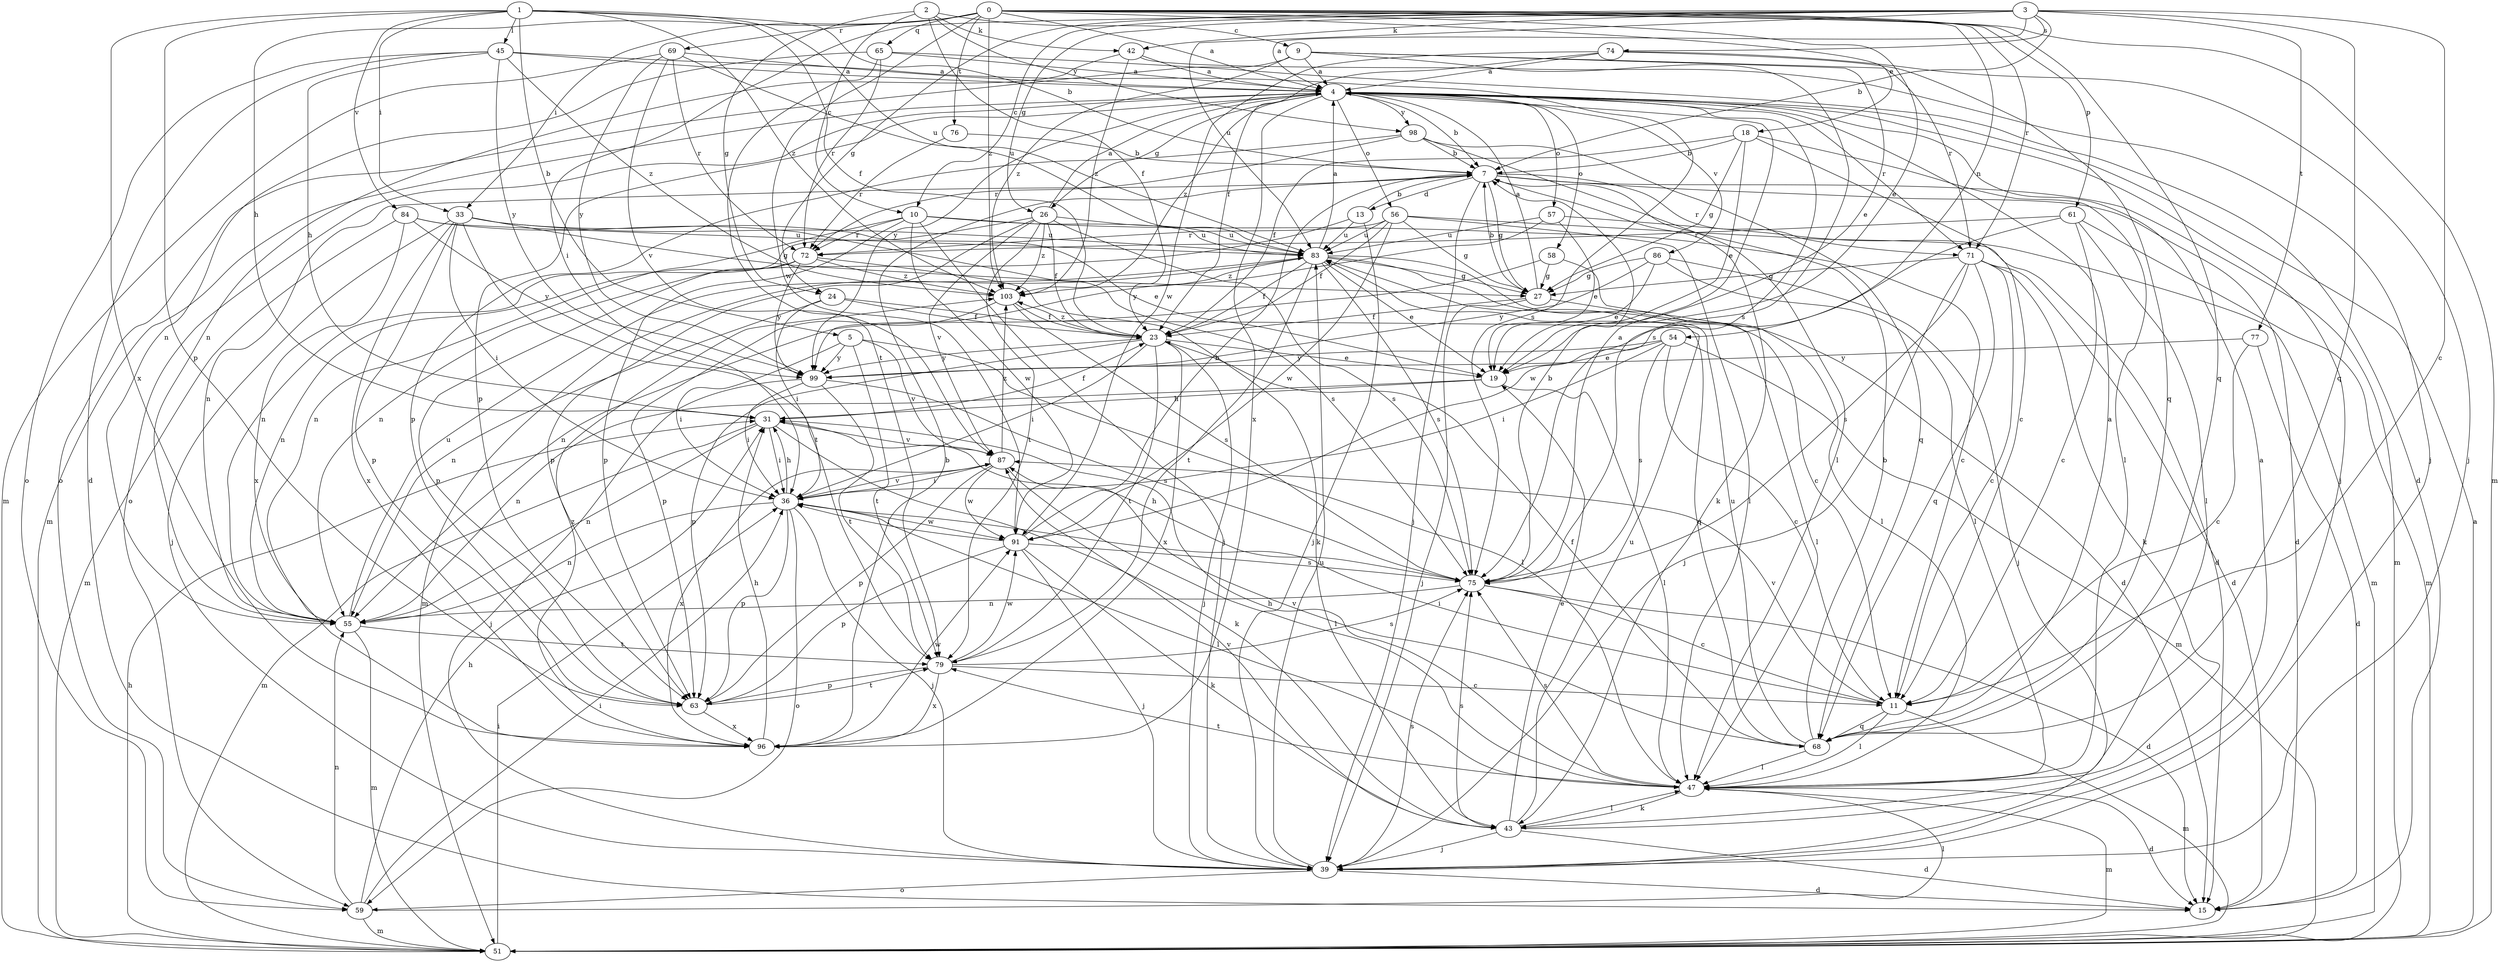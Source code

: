 strict digraph  {
0;
1;
2;
3;
4;
5;
7;
9;
10;
11;
13;
15;
18;
19;
23;
24;
26;
27;
31;
33;
36;
39;
42;
43;
45;
47;
51;
54;
55;
56;
57;
58;
59;
61;
63;
65;
68;
69;
71;
72;
74;
75;
76;
77;
79;
83;
84;
86;
87;
91;
96;
98;
99;
103;
0 -> 4  [label=a];
0 -> 18  [label=e];
0 -> 19  [label=e];
0 -> 31  [label=h];
0 -> 33  [label=i];
0 -> 51  [label=m];
0 -> 54  [label=n];
0 -> 61  [label=p];
0 -> 65  [label=q];
0 -> 68  [label=q];
0 -> 69  [label=r];
0 -> 71  [label=r];
0 -> 76  [label=t];
0 -> 91  [label=w];
0 -> 103  [label=z];
1 -> 5  [label=b];
1 -> 7  [label=b];
1 -> 23  [label=f];
1 -> 33  [label=i];
1 -> 45  [label=l];
1 -> 63  [label=p];
1 -> 83  [label=u];
1 -> 84  [label=v];
1 -> 96  [label=x];
1 -> 103  [label=z];
2 -> 9  [label=c];
2 -> 10  [label=c];
2 -> 23  [label=f];
2 -> 24  [label=g];
2 -> 42  [label=k];
2 -> 98  [label=y];
3 -> 4  [label=a];
3 -> 7  [label=b];
3 -> 10  [label=c];
3 -> 11  [label=c];
3 -> 24  [label=g];
3 -> 26  [label=g];
3 -> 36  [label=i];
3 -> 42  [label=k];
3 -> 68  [label=q];
3 -> 74  [label=s];
3 -> 77  [label=t];
3 -> 83  [label=u];
4 -> 7  [label=b];
4 -> 26  [label=g];
4 -> 39  [label=j];
4 -> 51  [label=m];
4 -> 56  [label=o];
4 -> 57  [label=o];
4 -> 58  [label=o];
4 -> 59  [label=o];
4 -> 63  [label=p];
4 -> 71  [label=r];
4 -> 75  [label=s];
4 -> 86  [label=v];
4 -> 96  [label=x];
4 -> 98  [label=y];
4 -> 99  [label=y];
4 -> 103  [label=z];
5 -> 36  [label=i];
5 -> 47  [label=l];
5 -> 79  [label=t];
5 -> 87  [label=v];
5 -> 99  [label=y];
7 -> 13  [label=d];
7 -> 15  [label=d];
7 -> 27  [label=g];
7 -> 39  [label=j];
7 -> 43  [label=k];
7 -> 51  [label=m];
7 -> 55  [label=n];
7 -> 71  [label=r];
9 -> 4  [label=a];
9 -> 19  [label=e];
9 -> 59  [label=o];
9 -> 71  [label=r];
9 -> 75  [label=s];
9 -> 103  [label=z];
10 -> 11  [label=c];
10 -> 39  [label=j];
10 -> 55  [label=n];
10 -> 63  [label=p];
10 -> 72  [label=r];
10 -> 83  [label=u];
10 -> 91  [label=w];
11 -> 36  [label=i];
11 -> 47  [label=l];
11 -> 51  [label=m];
11 -> 68  [label=q];
11 -> 87  [label=v];
13 -> 7  [label=b];
13 -> 39  [label=j];
13 -> 55  [label=n];
13 -> 83  [label=u];
18 -> 7  [label=b];
18 -> 11  [label=c];
18 -> 19  [label=e];
18 -> 23  [label=f];
18 -> 27  [label=g];
18 -> 47  [label=l];
19 -> 31  [label=h];
19 -> 47  [label=l];
19 -> 55  [label=n];
23 -> 19  [label=e];
23 -> 36  [label=i];
23 -> 39  [label=j];
23 -> 63  [label=p];
23 -> 79  [label=t];
23 -> 96  [label=x];
23 -> 99  [label=y];
23 -> 103  [label=z];
24 -> 23  [label=f];
24 -> 36  [label=i];
24 -> 55  [label=n];
24 -> 68  [label=q];
26 -> 4  [label=a];
26 -> 23  [label=f];
26 -> 55  [label=n];
26 -> 63  [label=p];
26 -> 75  [label=s];
26 -> 79  [label=t];
26 -> 83  [label=u];
26 -> 87  [label=v];
26 -> 103  [label=z];
27 -> 4  [label=a];
27 -> 7  [label=b];
27 -> 23  [label=f];
27 -> 39  [label=j];
27 -> 47  [label=l];
31 -> 23  [label=f];
31 -> 36  [label=i];
31 -> 43  [label=k];
31 -> 51  [label=m];
31 -> 55  [label=n];
31 -> 87  [label=v];
33 -> 19  [label=e];
33 -> 27  [label=g];
33 -> 36  [label=i];
33 -> 39  [label=j];
33 -> 63  [label=p];
33 -> 79  [label=t];
33 -> 83  [label=u];
33 -> 96  [label=x];
36 -> 31  [label=h];
36 -> 39  [label=j];
36 -> 47  [label=l];
36 -> 55  [label=n];
36 -> 59  [label=o];
36 -> 63  [label=p];
36 -> 87  [label=v];
36 -> 91  [label=w];
39 -> 15  [label=d];
39 -> 59  [label=o];
39 -> 75  [label=s];
39 -> 83  [label=u];
42 -> 4  [label=a];
42 -> 39  [label=j];
42 -> 55  [label=n];
42 -> 103  [label=z];
43 -> 4  [label=a];
43 -> 15  [label=d];
43 -> 19  [label=e];
43 -> 39  [label=j];
43 -> 47  [label=l];
43 -> 75  [label=s];
43 -> 83  [label=u];
43 -> 87  [label=v];
45 -> 4  [label=a];
45 -> 15  [label=d];
45 -> 31  [label=h];
45 -> 59  [label=o];
45 -> 75  [label=s];
45 -> 99  [label=y];
45 -> 103  [label=z];
47 -> 15  [label=d];
47 -> 31  [label=h];
47 -> 43  [label=k];
47 -> 51  [label=m];
47 -> 75  [label=s];
47 -> 79  [label=t];
51 -> 4  [label=a];
51 -> 31  [label=h];
51 -> 36  [label=i];
54 -> 11  [label=c];
54 -> 19  [label=e];
54 -> 36  [label=i];
54 -> 51  [label=m];
54 -> 75  [label=s];
54 -> 99  [label=y];
55 -> 51  [label=m];
55 -> 79  [label=t];
55 -> 83  [label=u];
56 -> 15  [label=d];
56 -> 23  [label=f];
56 -> 27  [label=g];
56 -> 47  [label=l];
56 -> 72  [label=r];
56 -> 83  [label=u];
56 -> 91  [label=w];
57 -> 19  [label=e];
57 -> 51  [label=m];
57 -> 83  [label=u];
57 -> 99  [label=y];
58 -> 27  [label=g];
58 -> 47  [label=l];
58 -> 55  [label=n];
59 -> 31  [label=h];
59 -> 36  [label=i];
59 -> 47  [label=l];
59 -> 51  [label=m];
59 -> 55  [label=n];
61 -> 11  [label=c];
61 -> 47  [label=l];
61 -> 51  [label=m];
61 -> 72  [label=r];
61 -> 91  [label=w];
63 -> 79  [label=t];
63 -> 96  [label=x];
65 -> 4  [label=a];
65 -> 15  [label=d];
65 -> 55  [label=n];
65 -> 72  [label=r];
65 -> 79  [label=t];
68 -> 4  [label=a];
68 -> 7  [label=b];
68 -> 23  [label=f];
68 -> 47  [label=l];
68 -> 83  [label=u];
68 -> 87  [label=v];
69 -> 4  [label=a];
69 -> 51  [label=m];
69 -> 72  [label=r];
69 -> 83  [label=u];
69 -> 87  [label=v];
69 -> 99  [label=y];
71 -> 11  [label=c];
71 -> 15  [label=d];
71 -> 27  [label=g];
71 -> 39  [label=j];
71 -> 43  [label=k];
71 -> 68  [label=q];
71 -> 75  [label=s];
72 -> 43  [label=k];
72 -> 55  [label=n];
72 -> 63  [label=p];
72 -> 99  [label=y];
72 -> 103  [label=z];
74 -> 4  [label=a];
74 -> 23  [label=f];
74 -> 39  [label=j];
74 -> 68  [label=q];
74 -> 91  [label=w];
75 -> 4  [label=a];
75 -> 7  [label=b];
75 -> 11  [label=c];
75 -> 15  [label=d];
75 -> 31  [label=h];
75 -> 55  [label=n];
76 -> 7  [label=b];
76 -> 72  [label=r];
77 -> 11  [label=c];
77 -> 15  [label=d];
77 -> 99  [label=y];
79 -> 11  [label=c];
79 -> 63  [label=p];
79 -> 75  [label=s];
79 -> 91  [label=w];
79 -> 96  [label=x];
83 -> 4  [label=a];
83 -> 11  [label=c];
83 -> 15  [label=d];
83 -> 19  [label=e];
83 -> 23  [label=f];
83 -> 27  [label=g];
83 -> 51  [label=m];
83 -> 75  [label=s];
83 -> 79  [label=t];
83 -> 103  [label=z];
84 -> 51  [label=m];
84 -> 75  [label=s];
84 -> 83  [label=u];
84 -> 96  [label=x];
84 -> 99  [label=y];
86 -> 19  [label=e];
86 -> 27  [label=g];
86 -> 39  [label=j];
86 -> 47  [label=l];
86 -> 99  [label=y];
87 -> 36  [label=i];
87 -> 47  [label=l];
87 -> 63  [label=p];
87 -> 91  [label=w];
87 -> 96  [label=x];
87 -> 103  [label=z];
91 -> 7  [label=b];
91 -> 36  [label=i];
91 -> 39  [label=j];
91 -> 43  [label=k];
91 -> 63  [label=p];
91 -> 75  [label=s];
96 -> 7  [label=b];
96 -> 31  [label=h];
96 -> 91  [label=w];
96 -> 103  [label=z];
98 -> 7  [label=b];
98 -> 47  [label=l];
98 -> 63  [label=p];
98 -> 68  [label=q];
98 -> 72  [label=r];
99 -> 36  [label=i];
99 -> 39  [label=j];
99 -> 75  [label=s];
99 -> 79  [label=t];
103 -> 23  [label=f];
103 -> 63  [label=p];
103 -> 75  [label=s];
}

